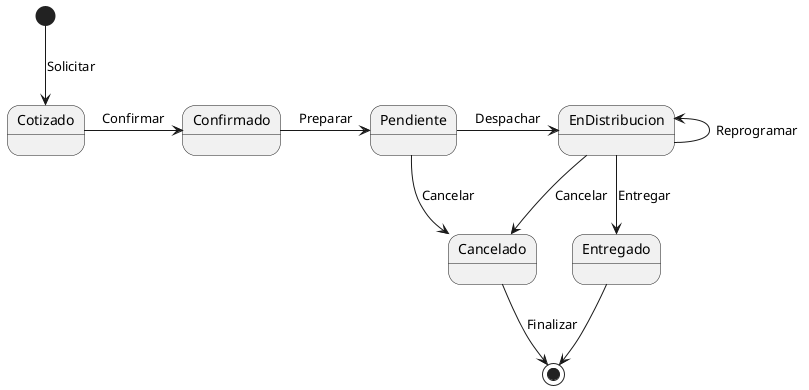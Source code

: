 @startuml

[*] --> Cotizado : Solicitar

Cotizado -> Confirmado: Confirmar
Confirmado -> Pendiente: Preparar
Pendiente -> EnDistribucion: Despachar
Pendiente --> Cancelado: Cancelar
EnDistribucion --> Cancelado: Cancelar
EnDistribucion --> Entregado: Entregar
EnDistribucion <-- EnDistribucion: Reprogramar

Cancelado --> [*]: Finalizar
Entregado --> [*]

@enduml
